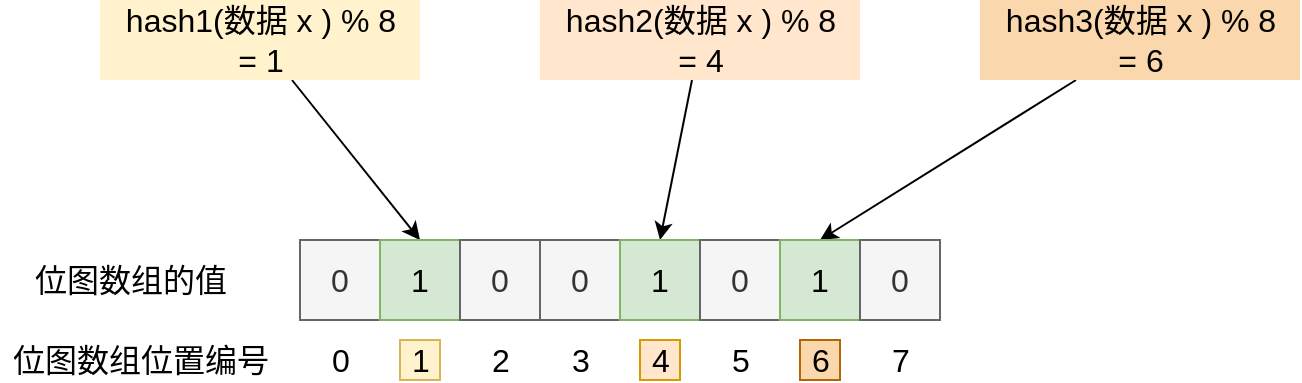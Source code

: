 <mxfile version="14.4.9" type="github">
  <diagram id="kRXi_0NMCLMUdDg48V-n" name="第 1 页">
    <mxGraphModel dx="937" dy="541" grid="1" gridSize="10" guides="1" tooltips="1" connect="1" arrows="1" fold="1" page="1" pageScale="1" pageWidth="827" pageHeight="1169" math="0" shadow="0">
      <root>
        <mxCell id="0" />
        <mxCell id="1" parent="0" />
        <mxCell id="09PwyEtby9_JnHyskRoT-21" style="rounded=0;orthogonalLoop=1;jettySize=auto;html=1;fontSize=16;entryX=0.5;entryY=0;entryDx=0;entryDy=0;" edge="1" parent="1" source="09PwyEtby9_JnHyskRoT-1" target="09PwyEtby9_JnHyskRoT-6">
          <mxGeometry relative="1" as="geometry" />
        </mxCell>
        <mxCell id="09PwyEtby9_JnHyskRoT-1" value="hash1(数据 x ) % 8 &lt;br&gt;= 1" style="text;html=1;align=center;verticalAlign=middle;resizable=0;points=[];autosize=1;fontSize=16;fillColor=#fff2cc;" vertex="1" parent="1">
          <mxGeometry x="160" y="180" width="160" height="40" as="geometry" />
        </mxCell>
        <mxCell id="09PwyEtby9_JnHyskRoT-22" style="edgeStyle=none;rounded=0;orthogonalLoop=1;jettySize=auto;html=1;entryX=0.5;entryY=0;entryDx=0;entryDy=0;fontSize=16;" edge="1" parent="1" source="09PwyEtby9_JnHyskRoT-2" target="09PwyEtby9_JnHyskRoT-9">
          <mxGeometry relative="1" as="geometry" />
        </mxCell>
        <mxCell id="09PwyEtby9_JnHyskRoT-2" value="hash2(数据 x ) % 8 &lt;br&gt;= 4" style="text;html=1;align=center;verticalAlign=middle;resizable=0;points=[];autosize=1;fontSize=16;fillColor=#ffe6cc;" vertex="1" parent="1">
          <mxGeometry x="380" y="180" width="160" height="40" as="geometry" />
        </mxCell>
        <mxCell id="09PwyEtby9_JnHyskRoT-23" style="edgeStyle=none;rounded=0;orthogonalLoop=1;jettySize=auto;html=1;entryX=0.5;entryY=0;entryDx=0;entryDy=0;fontSize=16;" edge="1" parent="1" source="09PwyEtby9_JnHyskRoT-3" target="09PwyEtby9_JnHyskRoT-11">
          <mxGeometry relative="1" as="geometry" />
        </mxCell>
        <mxCell id="09PwyEtby9_JnHyskRoT-3" value="hash3(数据 x ) % 8 &lt;br&gt;= 6" style="text;html=1;align=center;verticalAlign=middle;resizable=0;points=[];autosize=1;fontSize=16;fillColor=#fad7ac;" vertex="1" parent="1">
          <mxGeometry x="600" y="180" width="160" height="40" as="geometry" />
        </mxCell>
        <mxCell id="09PwyEtby9_JnHyskRoT-4" value="0" style="rounded=0;whiteSpace=wrap;html=1;fontSize=16;fillColor=#f5f5f5;strokeColor=#666666;fontColor=#333333;" vertex="1" parent="1">
          <mxGeometry x="260" y="300" width="40" height="40" as="geometry" />
        </mxCell>
        <mxCell id="09PwyEtby9_JnHyskRoT-6" value="1" style="rounded=0;whiteSpace=wrap;html=1;fontSize=16;fillColor=#d5e8d4;strokeColor=#82b366;" vertex="1" parent="1">
          <mxGeometry x="300" y="300" width="40" height="40" as="geometry" />
        </mxCell>
        <mxCell id="09PwyEtby9_JnHyskRoT-7" value="0" style="rounded=0;whiteSpace=wrap;html=1;fontSize=16;fillColor=#f5f5f5;strokeColor=#666666;fontColor=#333333;" vertex="1" parent="1">
          <mxGeometry x="340" y="300" width="40" height="40" as="geometry" />
        </mxCell>
        <mxCell id="09PwyEtby9_JnHyskRoT-8" value="0" style="rounded=0;whiteSpace=wrap;html=1;fontSize=16;fillColor=#f5f5f5;strokeColor=#666666;fontColor=#333333;" vertex="1" parent="1">
          <mxGeometry x="380" y="300" width="40" height="40" as="geometry" />
        </mxCell>
        <mxCell id="09PwyEtby9_JnHyskRoT-9" value="1" style="rounded=0;whiteSpace=wrap;html=1;fontSize=16;fillColor=#d5e8d4;strokeColor=#82b366;" vertex="1" parent="1">
          <mxGeometry x="420" y="300" width="40" height="40" as="geometry" />
        </mxCell>
        <mxCell id="09PwyEtby9_JnHyskRoT-10" value="0" style="rounded=0;whiteSpace=wrap;html=1;fontSize=16;fillColor=#f5f5f5;strokeColor=#666666;fontColor=#333333;" vertex="1" parent="1">
          <mxGeometry x="460" y="300" width="40" height="40" as="geometry" />
        </mxCell>
        <mxCell id="09PwyEtby9_JnHyskRoT-11" value="1" style="rounded=0;whiteSpace=wrap;html=1;fontSize=16;fillColor=#d5e8d4;strokeColor=#82b366;" vertex="1" parent="1">
          <mxGeometry x="500" y="300" width="40" height="40" as="geometry" />
        </mxCell>
        <mxCell id="09PwyEtby9_JnHyskRoT-12" value="0" style="rounded=0;whiteSpace=wrap;html=1;fontSize=16;fillColor=#f5f5f5;strokeColor=#666666;fontColor=#333333;" vertex="1" parent="1">
          <mxGeometry x="540" y="300" width="40" height="40" as="geometry" />
        </mxCell>
        <mxCell id="09PwyEtby9_JnHyskRoT-13" value="0" style="text;html=1;align=center;verticalAlign=middle;resizable=0;points=[];autosize=1;fontSize=16;" vertex="1" parent="1">
          <mxGeometry x="270" y="350" width="20" height="20" as="geometry" />
        </mxCell>
        <mxCell id="09PwyEtby9_JnHyskRoT-14" value="1" style="text;html=1;align=center;verticalAlign=middle;resizable=0;points=[];autosize=1;fontSize=16;fillColor=#fff2cc;strokeColor=#d6b656;" vertex="1" parent="1">
          <mxGeometry x="310" y="350" width="20" height="20" as="geometry" />
        </mxCell>
        <mxCell id="09PwyEtby9_JnHyskRoT-15" value="2" style="text;html=1;align=center;verticalAlign=middle;resizable=0;points=[];autosize=1;fontSize=16;" vertex="1" parent="1">
          <mxGeometry x="350" y="350" width="20" height="20" as="geometry" />
        </mxCell>
        <mxCell id="09PwyEtby9_JnHyskRoT-16" value="3" style="text;html=1;align=center;verticalAlign=middle;resizable=0;points=[];autosize=1;fontSize=16;" vertex="1" parent="1">
          <mxGeometry x="390" y="350" width="20" height="20" as="geometry" />
        </mxCell>
        <mxCell id="09PwyEtby9_JnHyskRoT-17" value="4" style="text;html=1;align=center;verticalAlign=middle;resizable=0;points=[];autosize=1;fontSize=16;fillColor=#ffe6cc;strokeColor=#d79b00;" vertex="1" parent="1">
          <mxGeometry x="430" y="350" width="20" height="20" as="geometry" />
        </mxCell>
        <mxCell id="09PwyEtby9_JnHyskRoT-18" value="5" style="text;html=1;align=center;verticalAlign=middle;resizable=0;points=[];autosize=1;fontSize=16;" vertex="1" parent="1">
          <mxGeometry x="470" y="350" width="20" height="20" as="geometry" />
        </mxCell>
        <mxCell id="09PwyEtby9_JnHyskRoT-19" value="6" style="text;html=1;align=center;verticalAlign=middle;resizable=0;points=[];autosize=1;fontSize=16;fillColor=#fad7ac;strokeColor=#b46504;" vertex="1" parent="1">
          <mxGeometry x="510" y="350" width="20" height="20" as="geometry" />
        </mxCell>
        <mxCell id="09PwyEtby9_JnHyskRoT-20" value="7" style="text;html=1;align=center;verticalAlign=middle;resizable=0;points=[];autosize=1;fontSize=16;" vertex="1" parent="1">
          <mxGeometry x="550" y="350" width="20" height="20" as="geometry" />
        </mxCell>
        <mxCell id="09PwyEtby9_JnHyskRoT-24" value="位图数组的值" style="text;html=1;align=center;verticalAlign=middle;resizable=0;points=[];autosize=1;fontSize=16;" vertex="1" parent="1">
          <mxGeometry x="120" y="310" width="110" height="20" as="geometry" />
        </mxCell>
        <mxCell id="09PwyEtby9_JnHyskRoT-26" value="位图数组位置编号" style="text;html=1;align=center;verticalAlign=middle;resizable=0;points=[];autosize=1;fontSize=16;" vertex="1" parent="1">
          <mxGeometry x="110" y="350" width="140" height="20" as="geometry" />
        </mxCell>
      </root>
    </mxGraphModel>
  </diagram>
</mxfile>
